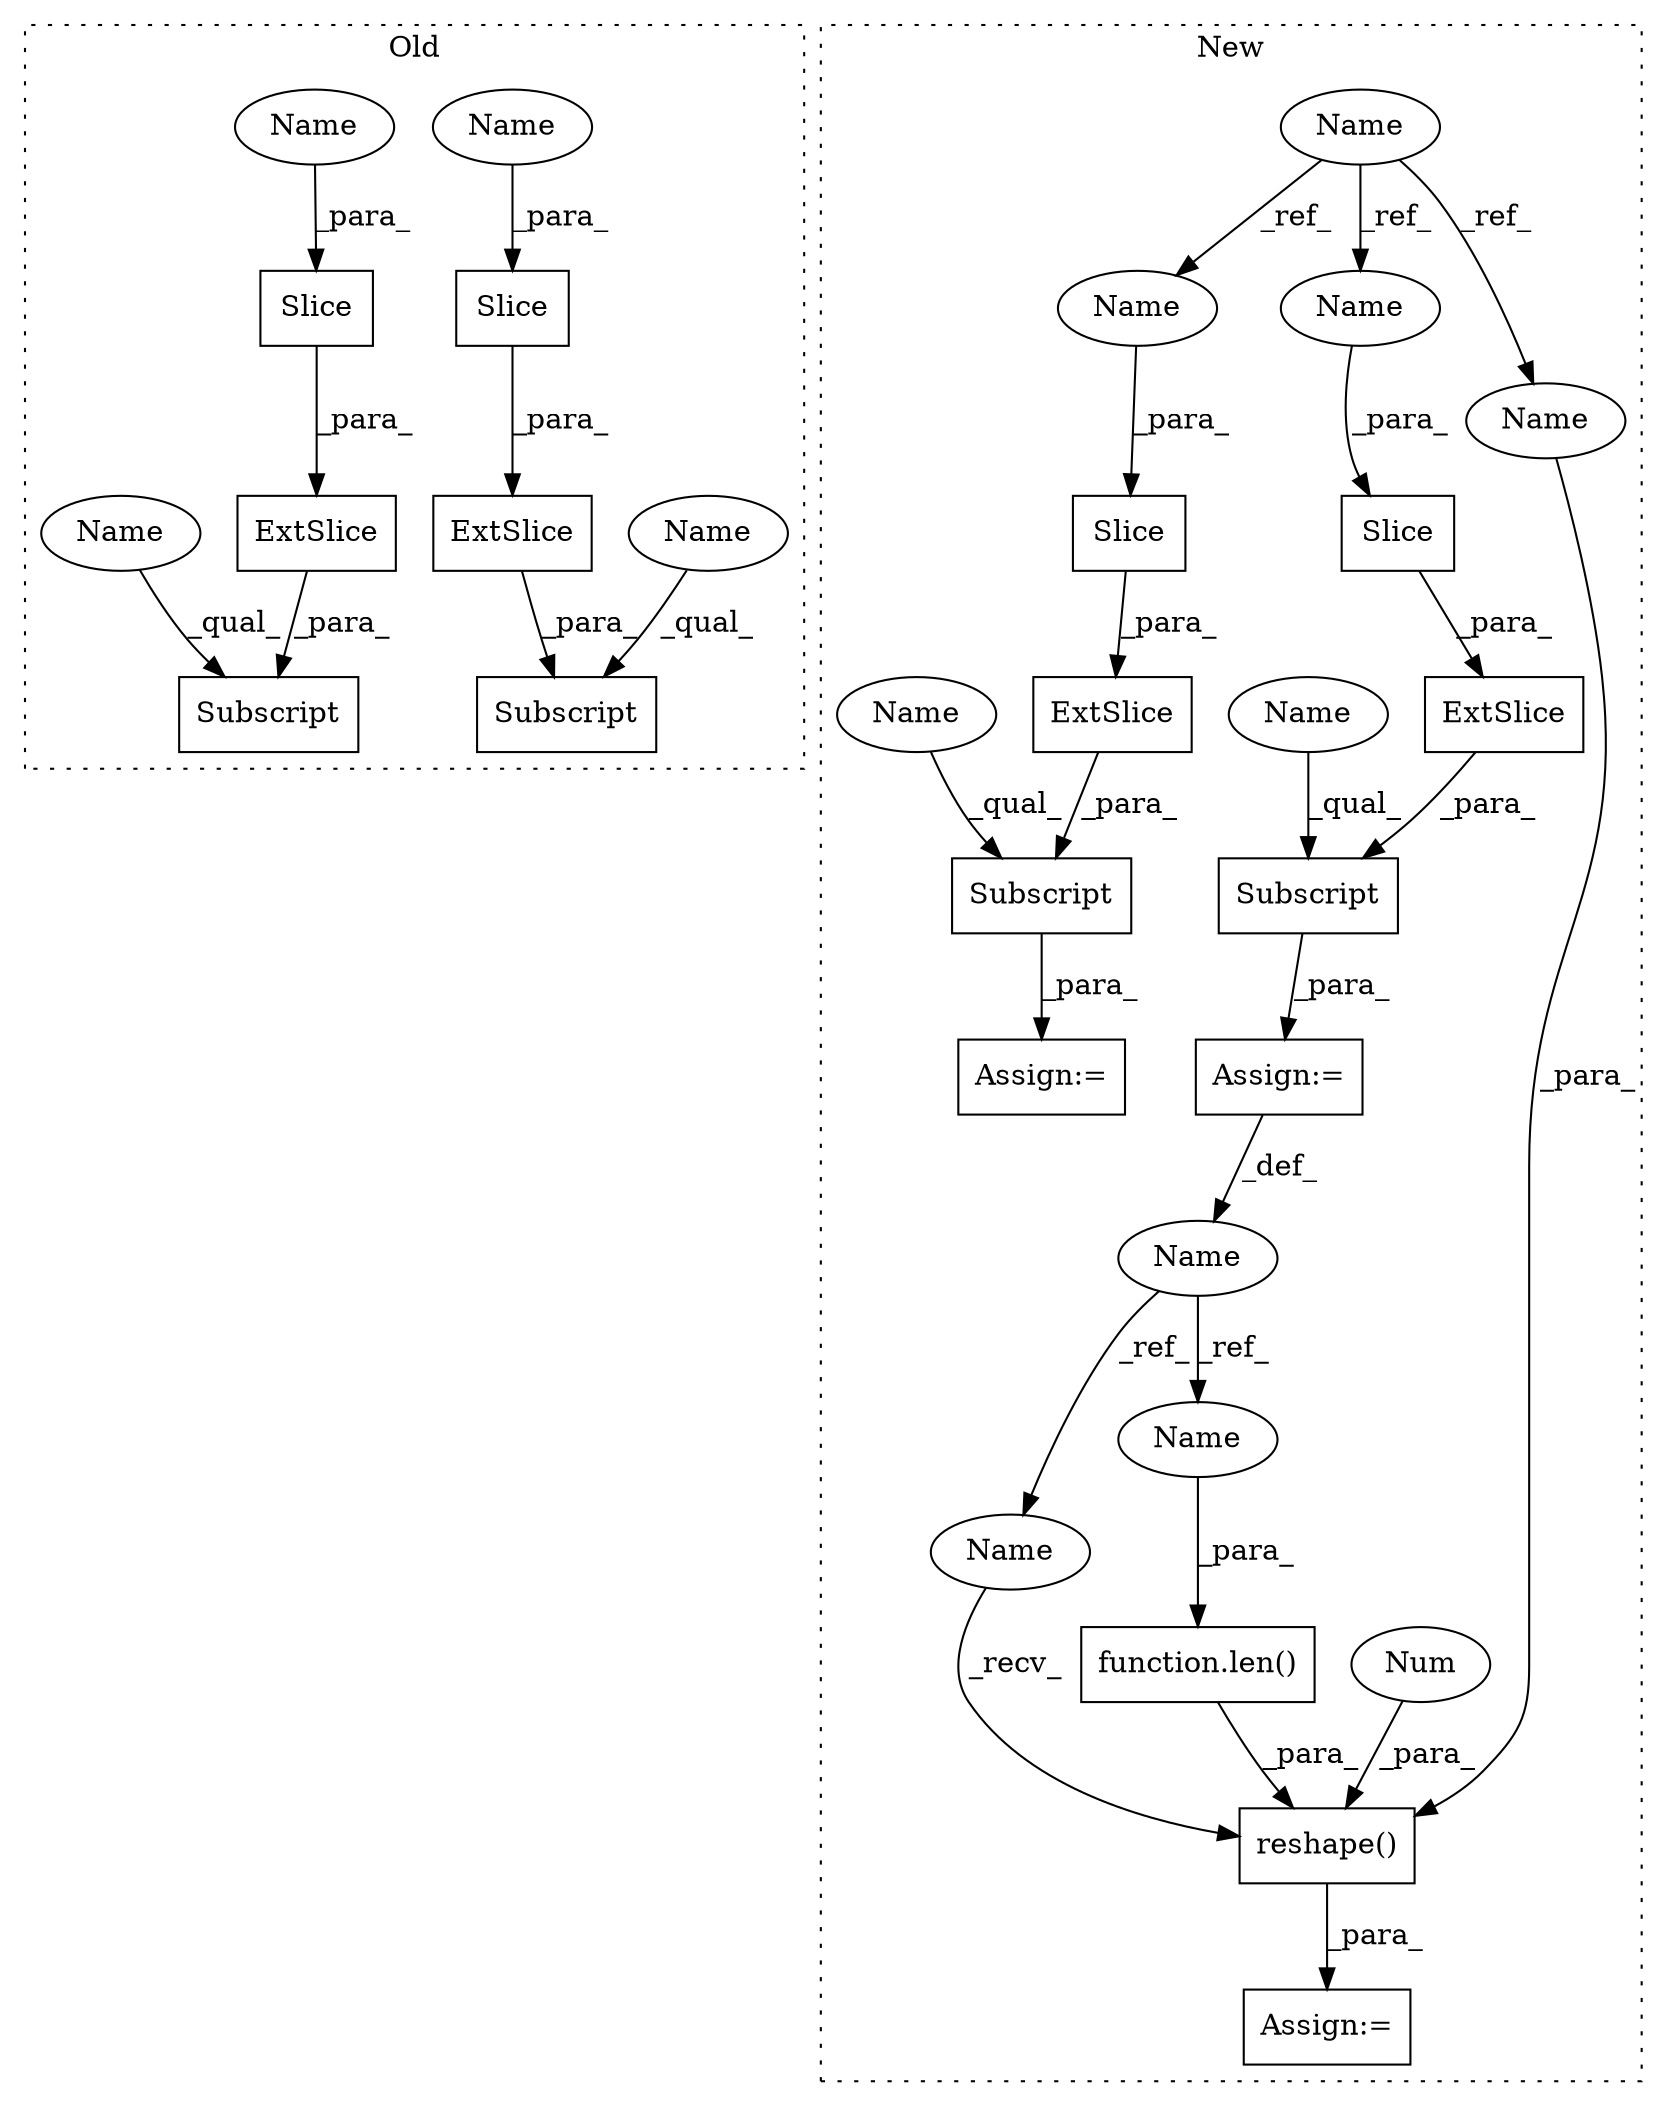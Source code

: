 digraph G {
subgraph cluster0 {
1 [label="Slice" a="80" s="1801" l="1" shape="box"];
3 [label="Subscript" a="63" s="1792,0" l="20,0" shape="box"];
4 [label="ExtSlice" a="85" s="1792" l="5" shape="box"];
10 [label="Subscript" a="63" s="1704,0" l="20,0" shape="box"];
14 [label="ExtSlice" a="85" s="1704" l="5" shape="box"];
20 [label="Slice" a="80" s="1713" l="9" shape="box"];
28 [label="Name" a="87" s="1704" l="5" shape="ellipse"];
29 [label="Name" a="87" s="1792" l="5" shape="ellipse"];
30 [label="Name" a="87" s="1713" l="9" shape="ellipse"];
31 [label="Name" a="87" s="1802" l="9" shape="ellipse"];
label = "Old";
style="dotted";
}
subgraph cluster1 {
2 [label="Subscript" a="63" s="2015,0" l="26,0" shape="box"];
5 [label="ExtSlice" a="85" s="2015" l="5" shape="box"];
6 [label="Slice" a="80" s="2024" l="15" shape="box"];
7 [label="Assign:=" a="68" s="2064" l="3" shape="box"];
8 [label="Name" a="87" s="1866" l="15" shape="ellipse"];
9 [label="reshape()" a="75" s="2067,2128" l="23,1" shape="box"];
11 [label="Subscript" a="63" s="1963,0" l="26,0" shape="box"];
12 [label="Name" a="87" s="1998" l="14" shape="ellipse"];
13 [label="function.len()" a="75" s="2090,2108" l="4,1" shape="box"];
15 [label="ExtSlice" a="85" s="1963" l="5" shape="box"];
16 [label="Num" a="76" s="2126" l="2" shape="ellipse"];
17 [label="Assign:=" a="68" s="2012" l="3" shape="box"];
18 [label="Assign:=" a="68" s="1960" l="3" shape="box"];
19 [label="Slice" a="80" s="1972" l="1" shape="box"];
21 [label="Name" a="87" s="1973" l="15" shape="ellipse"];
22 [label="Name" a="87" s="2110" l="15" shape="ellipse"];
23 [label="Name" a="87" s="2024" l="15" shape="ellipse"];
24 [label="Name" a="87" s="2094" l="14" shape="ellipse"];
25 [label="Name" a="87" s="2067" l="14" shape="ellipse"];
26 [label="Name" a="87" s="1963" l="5" shape="ellipse"];
27 [label="Name" a="87" s="2015" l="5" shape="ellipse"];
label = "New";
style="dotted";
}
1 -> 4 [label="_para_"];
2 -> 17 [label="_para_"];
4 -> 3 [label="_para_"];
5 -> 2 [label="_para_"];
6 -> 5 [label="_para_"];
8 -> 22 [label="_ref_"];
8 -> 23 [label="_ref_"];
8 -> 21 [label="_ref_"];
9 -> 7 [label="_para_"];
11 -> 18 [label="_para_"];
12 -> 24 [label="_ref_"];
12 -> 25 [label="_ref_"];
13 -> 9 [label="_para_"];
14 -> 10 [label="_para_"];
15 -> 11 [label="_para_"];
16 -> 9 [label="_para_"];
17 -> 12 [label="_def_"];
19 -> 15 [label="_para_"];
20 -> 14 [label="_para_"];
21 -> 19 [label="_para_"];
22 -> 9 [label="_para_"];
23 -> 6 [label="_para_"];
24 -> 13 [label="_para_"];
25 -> 9 [label="_recv_"];
26 -> 11 [label="_qual_"];
27 -> 2 [label="_qual_"];
28 -> 10 [label="_qual_"];
29 -> 3 [label="_qual_"];
30 -> 20 [label="_para_"];
31 -> 1 [label="_para_"];
}